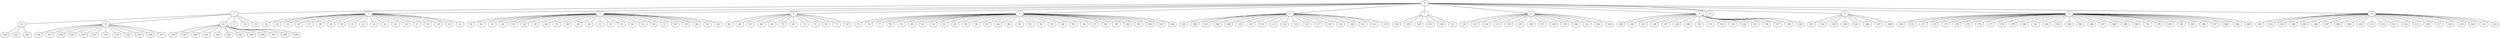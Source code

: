 
graph graphname {
    0 -- 1
0 -- 2
0 -- 3
0 -- 4
0 -- 5
0 -- 6
0 -- 7
0 -- 8
0 -- 9
0 -- 10
0 -- 11
0 -- 12
0 -- 13
1 -- 14
1 -- 15
1 -- 16
1 -- 17
1 -- 18
1 -- 19
2 -- 32
2 -- 34
2 -- 35
2 -- 36
2 -- 37
2 -- 38
2 -- 33
2 -- 20
2 -- 21
2 -- 22
2 -- 23
2 -- 24
2 -- 25
2 -- 26
2 -- 27
2 -- 28
2 -- 29
2 -- 30
2 -- 31
3 -- 39
3 -- 40
3 -- 41
3 -- 42
3 -- 43
3 -- 44
3 -- 45
3 -- 46
3 -- 47
3 -- 48
3 -- 49
3 -- 50
3 -- 51
3 -- 52
3 -- 53
3 -- 54
3 -- 55
3 -- 56
3 -- 57
3 -- 58
3 -- 59
3 -- 60
3 -- 61
3 -- 62
4 -- 64
4 -- 66
4 -- 67
4 -- 68
4 -- 69
4 -- 70
4 -- 65
4 -- 72
4 -- 73
4 -- 74
4 -- 71
4 -- 63
5 -- 75
5 -- 76
5 -- 77
5 -- 78
5 -- 79
5 -- 80
5 -- 81
5 -- 82
5 -- 83
5 -- 84
5 -- 85
5 -- 86
5 -- 87
5 -- 88
5 -- 89
5 -- 90
5 -- 91
5 -- 92
5 -- 93
5 -- 94
5 -- 95
5 -- 96
5 -- 97
5 -- 98
5 -- 99
5 -- 100
5 -- 101
5 -- 102
5 -- 103
5 -- 104
6 -- 105
6 -- 106
6 -- 107
6 -- 108
6 -- 109
6 -- 110
6 -- 111
6 -- 112
6 -- 113
6 -- 114
6 -- 115
6 -- 116
6 -- 117
6 -- 118
6 -- 119
6 -- 120
6 -- 121
6 -- 122
6 -- 123
7 -- 128
7 -- 129
7 -- 124
7 -- 125
7 -- 126
7 -- 127
8 -- 130
8 -- 131
8 -- 132
8 -- 133
8 -- 134
8 -- 135
8 -- 136
8 -- 137
8 -- 138
8 -- 139
8 -- 140
8 -- 141
8 -- 142
8 -- 143
9 -- 160
9 -- 144
9 -- 145
9 -- 146
9 -- 147
9 -- 148
9 -- 149
9 -- 150
9 -- 151
9 -- 152
9 -- 153
9 -- 154
9 -- 155
9 -- 156
9 -- 157
9 -- 158
9 -- 159
11 -- 161
11 -- 162
11 -- 163
11 -- 164
11 -- 165
11 -- 166
11 -- 167
11 -- 168
12 -- 169
12 -- 170
12 -- 171
12 -- 172
12 -- 173
12 -- 174
12 -- 175
12 -- 176
12 -- 177
12 -- 178
12 -- 179
12 -- 180
12 -- 181
12 -- 182
12 -- 183
12 -- 184
12 -- 185
12 -- 186
12 -- 187
12 -- 188
12 -- 189
12 -- 190
12 -- 191
12 -- 192
12 -- 193
12 -- 194
12 -- 195
12 -- 196
12 -- 197
12 -- 198
12 -- 199
12 -- 200
13 -- 201
13 -- 202
13 -- 203
13 -- 204
13 -- 205
13 -- 206
13 -- 207
13 -- 208
13 -- 209
13 -- 210
13 -- 211
13 -- 212
13 -- 213
13 -- 214
13 -- 215
13 -- 216
13 -- 217
13 -- 218
13 -- 219
13 -- 220
13 -- 221
13 -- 222
14 -- 224
14 -- 225
14 -- 223
15 -- 226
15 -- 227
15 -- 228
15 -- 229
15 -- 230
15 -- 231
15 -- 232
15 -- 233
15 -- 234
15 -- 235
15 -- 236
15 -- 237
16 -- 238
16 -- 239
16 -- 240
16 -- 241
16 -- 242
16 -- 243
16 -- 244
16 -- 245
16 -- 246
16 -- 247
16 -- 248
16 -- 249

}
